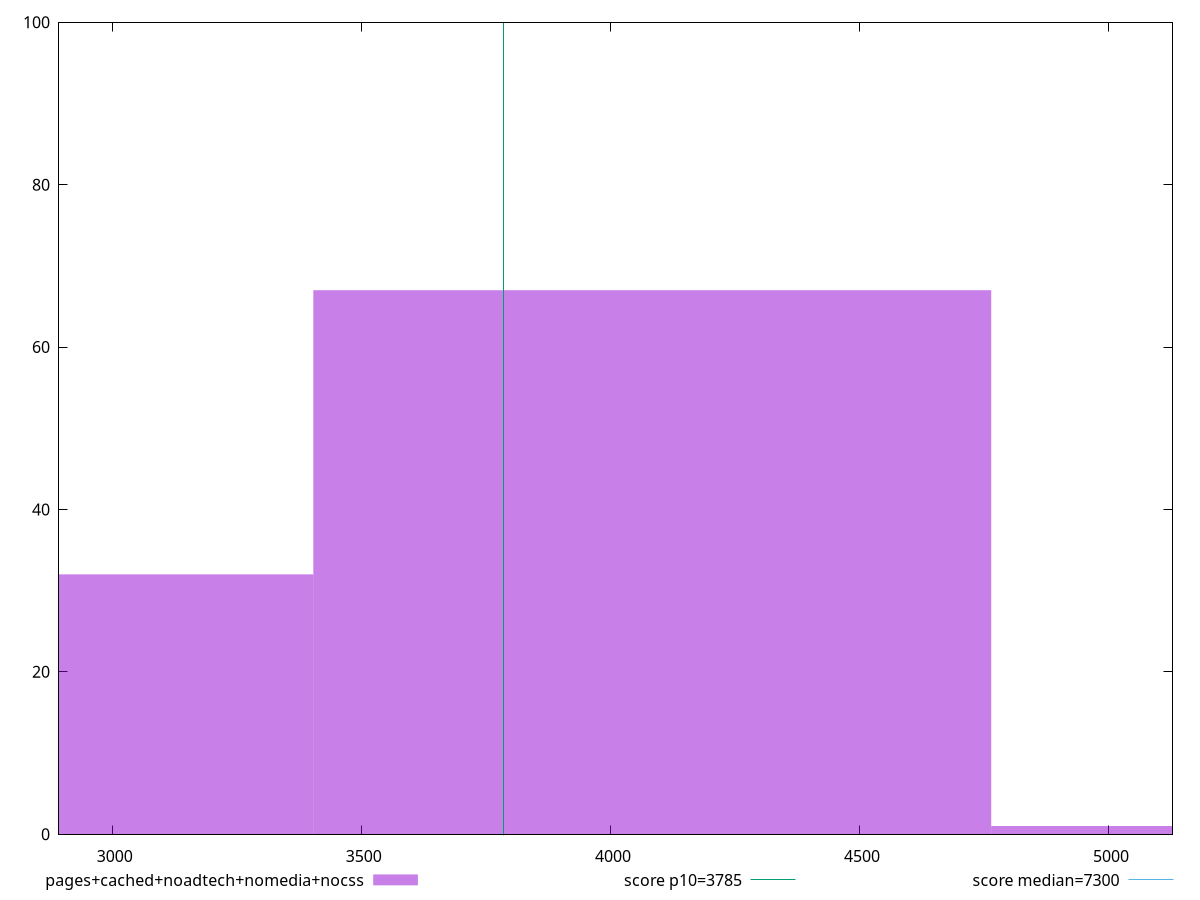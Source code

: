 reset

$pagesCachedNoadtechNomediaNocss <<EOF
5444.084601246527 1
2722.0423006232636 32
4083.0634509348956 67
EOF

set key outside below
set boxwidth 1361.0211503116318
set xrange [2891.93275:5127.5520000000015]
set yrange [0:100]
set trange [0:100]
set style fill transparent solid 0.5 noborder

set parametric
set terminal svg size 640, 490 enhanced background rgb 'white'
set output "report_00017_2021-02-10T15-08-03.406Z/interactive/comparison/histogram/4_vs_5.svg"

plot $pagesCachedNoadtechNomediaNocss title "pages+cached+noadtech+nomedia+nocss" with boxes, \
     3785,t title "score p10=3785", \
     7300,t title "score median=7300"

reset

